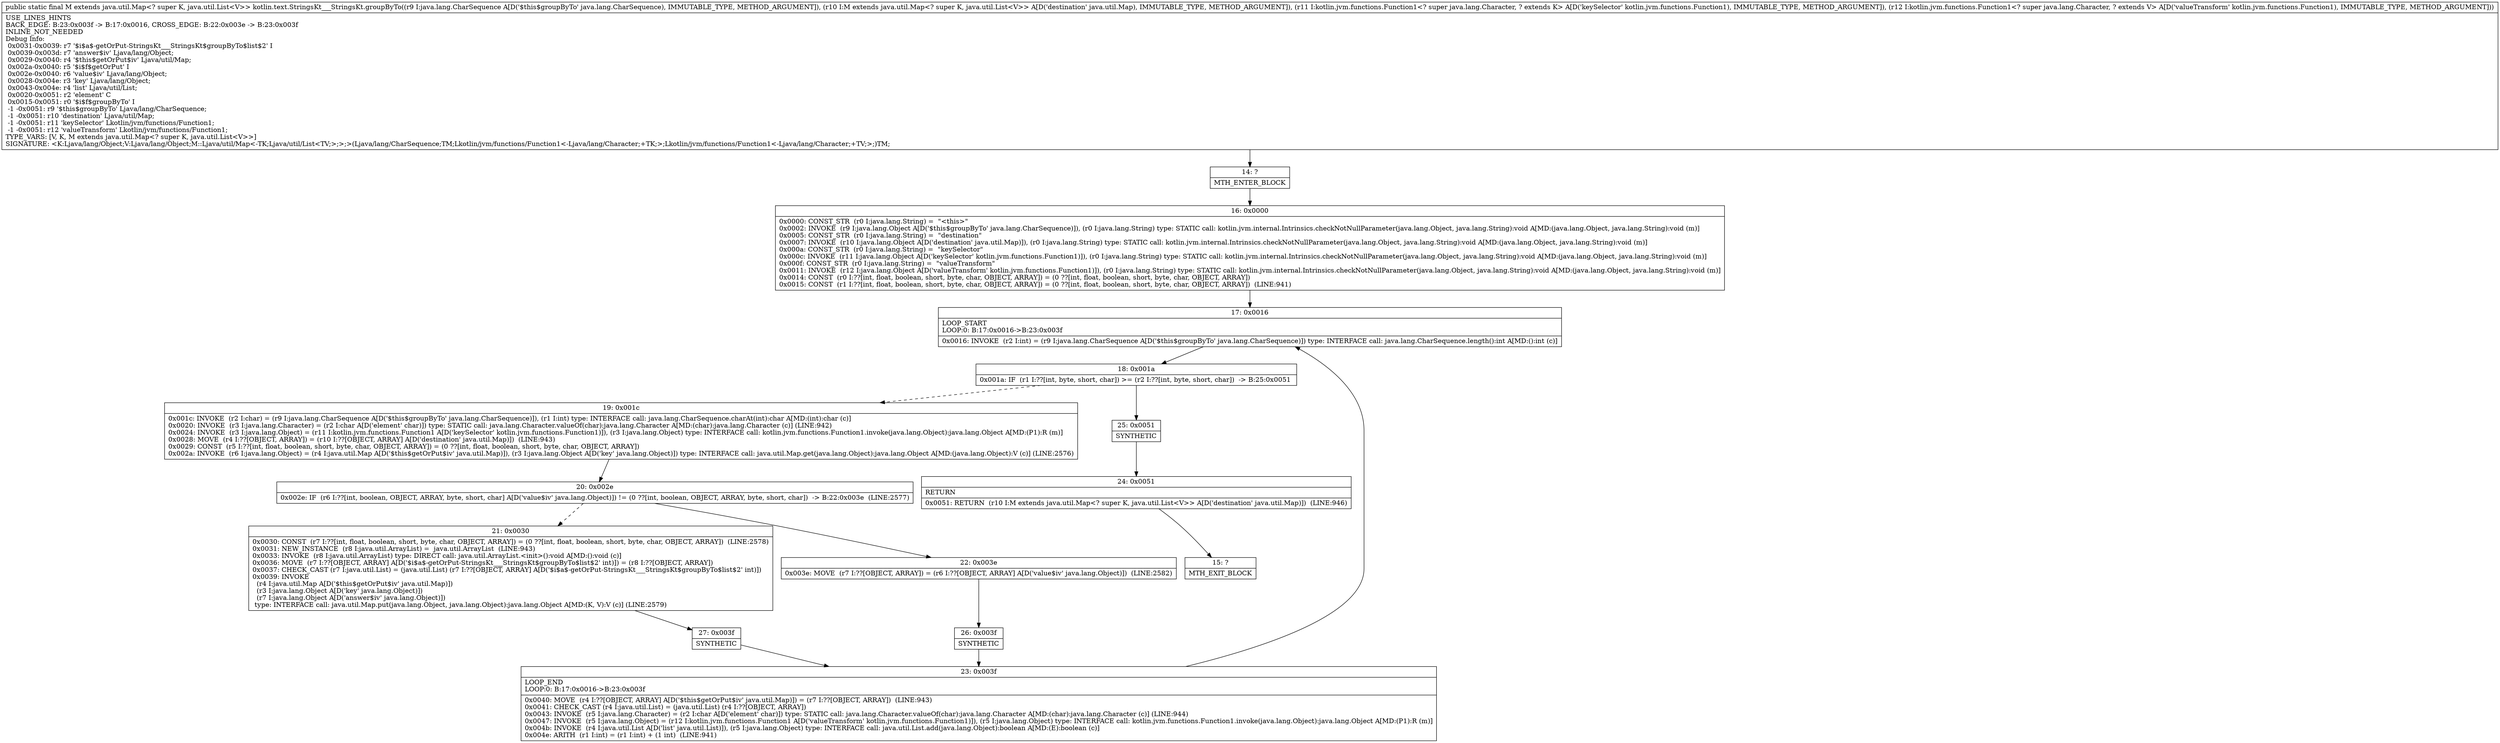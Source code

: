 digraph "CFG forkotlin.text.StringsKt___StringsKt.groupByTo(Ljava\/lang\/CharSequence;Ljava\/util\/Map;Lkotlin\/jvm\/functions\/Function1;Lkotlin\/jvm\/functions\/Function1;)Ljava\/util\/Map;" {
Node_14 [shape=record,label="{14\:\ ?|MTH_ENTER_BLOCK\l}"];
Node_16 [shape=record,label="{16\:\ 0x0000|0x0000: CONST_STR  (r0 I:java.lang.String) =  \"\<this\>\" \l0x0002: INVOKE  (r9 I:java.lang.Object A[D('$this$groupByTo' java.lang.CharSequence)]), (r0 I:java.lang.String) type: STATIC call: kotlin.jvm.internal.Intrinsics.checkNotNullParameter(java.lang.Object, java.lang.String):void A[MD:(java.lang.Object, java.lang.String):void (m)]\l0x0005: CONST_STR  (r0 I:java.lang.String) =  \"destination\" \l0x0007: INVOKE  (r10 I:java.lang.Object A[D('destination' java.util.Map)]), (r0 I:java.lang.String) type: STATIC call: kotlin.jvm.internal.Intrinsics.checkNotNullParameter(java.lang.Object, java.lang.String):void A[MD:(java.lang.Object, java.lang.String):void (m)]\l0x000a: CONST_STR  (r0 I:java.lang.String) =  \"keySelector\" \l0x000c: INVOKE  (r11 I:java.lang.Object A[D('keySelector' kotlin.jvm.functions.Function1)]), (r0 I:java.lang.String) type: STATIC call: kotlin.jvm.internal.Intrinsics.checkNotNullParameter(java.lang.Object, java.lang.String):void A[MD:(java.lang.Object, java.lang.String):void (m)]\l0x000f: CONST_STR  (r0 I:java.lang.String) =  \"valueTransform\" \l0x0011: INVOKE  (r12 I:java.lang.Object A[D('valueTransform' kotlin.jvm.functions.Function1)]), (r0 I:java.lang.String) type: STATIC call: kotlin.jvm.internal.Intrinsics.checkNotNullParameter(java.lang.Object, java.lang.String):void A[MD:(java.lang.Object, java.lang.String):void (m)]\l0x0014: CONST  (r0 I:??[int, float, boolean, short, byte, char, OBJECT, ARRAY]) = (0 ??[int, float, boolean, short, byte, char, OBJECT, ARRAY]) \l0x0015: CONST  (r1 I:??[int, float, boolean, short, byte, char, OBJECT, ARRAY]) = (0 ??[int, float, boolean, short, byte, char, OBJECT, ARRAY])  (LINE:941)\l}"];
Node_17 [shape=record,label="{17\:\ 0x0016|LOOP_START\lLOOP:0: B:17:0x0016\-\>B:23:0x003f\l|0x0016: INVOKE  (r2 I:int) = (r9 I:java.lang.CharSequence A[D('$this$groupByTo' java.lang.CharSequence)]) type: INTERFACE call: java.lang.CharSequence.length():int A[MD:():int (c)]\l}"];
Node_18 [shape=record,label="{18\:\ 0x001a|0x001a: IF  (r1 I:??[int, byte, short, char]) \>= (r2 I:??[int, byte, short, char])  \-\> B:25:0x0051 \l}"];
Node_19 [shape=record,label="{19\:\ 0x001c|0x001c: INVOKE  (r2 I:char) = (r9 I:java.lang.CharSequence A[D('$this$groupByTo' java.lang.CharSequence)]), (r1 I:int) type: INTERFACE call: java.lang.CharSequence.charAt(int):char A[MD:(int):char (c)]\l0x0020: INVOKE  (r3 I:java.lang.Character) = (r2 I:char A[D('element' char)]) type: STATIC call: java.lang.Character.valueOf(char):java.lang.Character A[MD:(char):java.lang.Character (c)] (LINE:942)\l0x0024: INVOKE  (r3 I:java.lang.Object) = (r11 I:kotlin.jvm.functions.Function1 A[D('keySelector' kotlin.jvm.functions.Function1)]), (r3 I:java.lang.Object) type: INTERFACE call: kotlin.jvm.functions.Function1.invoke(java.lang.Object):java.lang.Object A[MD:(P1):R (m)]\l0x0028: MOVE  (r4 I:??[OBJECT, ARRAY]) = (r10 I:??[OBJECT, ARRAY] A[D('destination' java.util.Map)])  (LINE:943)\l0x0029: CONST  (r5 I:??[int, float, boolean, short, byte, char, OBJECT, ARRAY]) = (0 ??[int, float, boolean, short, byte, char, OBJECT, ARRAY]) \l0x002a: INVOKE  (r6 I:java.lang.Object) = (r4 I:java.util.Map A[D('$this$getOrPut$iv' java.util.Map)]), (r3 I:java.lang.Object A[D('key' java.lang.Object)]) type: INTERFACE call: java.util.Map.get(java.lang.Object):java.lang.Object A[MD:(java.lang.Object):V (c)] (LINE:2576)\l}"];
Node_20 [shape=record,label="{20\:\ 0x002e|0x002e: IF  (r6 I:??[int, boolean, OBJECT, ARRAY, byte, short, char] A[D('value$iv' java.lang.Object)]) != (0 ??[int, boolean, OBJECT, ARRAY, byte, short, char])  \-\> B:22:0x003e  (LINE:2577)\l}"];
Node_21 [shape=record,label="{21\:\ 0x0030|0x0030: CONST  (r7 I:??[int, float, boolean, short, byte, char, OBJECT, ARRAY]) = (0 ??[int, float, boolean, short, byte, char, OBJECT, ARRAY])  (LINE:2578)\l0x0031: NEW_INSTANCE  (r8 I:java.util.ArrayList) =  java.util.ArrayList  (LINE:943)\l0x0033: INVOKE  (r8 I:java.util.ArrayList) type: DIRECT call: java.util.ArrayList.\<init\>():void A[MD:():void (c)]\l0x0036: MOVE  (r7 I:??[OBJECT, ARRAY] A[D('$i$a$\-getOrPut\-StringsKt___StringsKt$groupByTo$list$2' int)]) = (r8 I:??[OBJECT, ARRAY]) \l0x0037: CHECK_CAST (r7 I:java.util.List) = (java.util.List) (r7 I:??[OBJECT, ARRAY] A[D('$i$a$\-getOrPut\-StringsKt___StringsKt$groupByTo$list$2' int)]) \l0x0039: INVOKE  \l  (r4 I:java.util.Map A[D('$this$getOrPut$iv' java.util.Map)])\l  (r3 I:java.lang.Object A[D('key' java.lang.Object)])\l  (r7 I:java.lang.Object A[D('answer$iv' java.lang.Object)])\l type: INTERFACE call: java.util.Map.put(java.lang.Object, java.lang.Object):java.lang.Object A[MD:(K, V):V (c)] (LINE:2579)\l}"];
Node_27 [shape=record,label="{27\:\ 0x003f|SYNTHETIC\l}"];
Node_23 [shape=record,label="{23\:\ 0x003f|LOOP_END\lLOOP:0: B:17:0x0016\-\>B:23:0x003f\l|0x0040: MOVE  (r4 I:??[OBJECT, ARRAY] A[D('$this$getOrPut$iv' java.util.Map)]) = (r7 I:??[OBJECT, ARRAY])  (LINE:943)\l0x0041: CHECK_CAST (r4 I:java.util.List) = (java.util.List) (r4 I:??[OBJECT, ARRAY]) \l0x0043: INVOKE  (r5 I:java.lang.Character) = (r2 I:char A[D('element' char)]) type: STATIC call: java.lang.Character.valueOf(char):java.lang.Character A[MD:(char):java.lang.Character (c)] (LINE:944)\l0x0047: INVOKE  (r5 I:java.lang.Object) = (r12 I:kotlin.jvm.functions.Function1 A[D('valueTransform' kotlin.jvm.functions.Function1)]), (r5 I:java.lang.Object) type: INTERFACE call: kotlin.jvm.functions.Function1.invoke(java.lang.Object):java.lang.Object A[MD:(P1):R (m)]\l0x004b: INVOKE  (r4 I:java.util.List A[D('list' java.util.List)]), (r5 I:java.lang.Object) type: INTERFACE call: java.util.List.add(java.lang.Object):boolean A[MD:(E):boolean (c)]\l0x004e: ARITH  (r1 I:int) = (r1 I:int) + (1 int)  (LINE:941)\l}"];
Node_22 [shape=record,label="{22\:\ 0x003e|0x003e: MOVE  (r7 I:??[OBJECT, ARRAY]) = (r6 I:??[OBJECT, ARRAY] A[D('value$iv' java.lang.Object)])  (LINE:2582)\l}"];
Node_26 [shape=record,label="{26\:\ 0x003f|SYNTHETIC\l}"];
Node_25 [shape=record,label="{25\:\ 0x0051|SYNTHETIC\l}"];
Node_24 [shape=record,label="{24\:\ 0x0051|RETURN\l|0x0051: RETURN  (r10 I:M extends java.util.Map\<? super K, java.util.List\<V\>\> A[D('destination' java.util.Map)])  (LINE:946)\l}"];
Node_15 [shape=record,label="{15\:\ ?|MTH_EXIT_BLOCK\l}"];
MethodNode[shape=record,label="{public static final M extends java.util.Map\<? super K, java.util.List\<V\>\> kotlin.text.StringsKt___StringsKt.groupByTo((r9 I:java.lang.CharSequence A[D('$this$groupByTo' java.lang.CharSequence), IMMUTABLE_TYPE, METHOD_ARGUMENT]), (r10 I:M extends java.util.Map\<? super K, java.util.List\<V\>\> A[D('destination' java.util.Map), IMMUTABLE_TYPE, METHOD_ARGUMENT]), (r11 I:kotlin.jvm.functions.Function1\<? super java.lang.Character, ? extends K\> A[D('keySelector' kotlin.jvm.functions.Function1), IMMUTABLE_TYPE, METHOD_ARGUMENT]), (r12 I:kotlin.jvm.functions.Function1\<? super java.lang.Character, ? extends V\> A[D('valueTransform' kotlin.jvm.functions.Function1), IMMUTABLE_TYPE, METHOD_ARGUMENT]))  | USE_LINES_HINTS\lBACK_EDGE: B:23:0x003f \-\> B:17:0x0016, CROSS_EDGE: B:22:0x003e \-\> B:23:0x003f\lINLINE_NOT_NEEDED\lDebug Info:\l  0x0031\-0x0039: r7 '$i$a$\-getOrPut\-StringsKt___StringsKt$groupByTo$list$2' I\l  0x0039\-0x003d: r7 'answer$iv' Ljava\/lang\/Object;\l  0x0029\-0x0040: r4 '$this$getOrPut$iv' Ljava\/util\/Map;\l  0x002a\-0x0040: r5 '$i$f$getOrPut' I\l  0x002e\-0x0040: r6 'value$iv' Ljava\/lang\/Object;\l  0x0028\-0x004e: r3 'key' Ljava\/lang\/Object;\l  0x0043\-0x004e: r4 'list' Ljava\/util\/List;\l  0x0020\-0x0051: r2 'element' C\l  0x0015\-0x0051: r0 '$i$f$groupByTo' I\l  \-1 \-0x0051: r9 '$this$groupByTo' Ljava\/lang\/CharSequence;\l  \-1 \-0x0051: r10 'destination' Ljava\/util\/Map;\l  \-1 \-0x0051: r11 'keySelector' Lkotlin\/jvm\/functions\/Function1;\l  \-1 \-0x0051: r12 'valueTransform' Lkotlin\/jvm\/functions\/Function1;\lTYPE_VARS: [V, K, M extends java.util.Map\<? super K, java.util.List\<V\>\>]\lSIGNATURE: \<K:Ljava\/lang\/Object;V:Ljava\/lang\/Object;M::Ljava\/util\/Map\<\-TK;Ljava\/util\/List\<TV;\>;\>;\>(Ljava\/lang\/CharSequence;TM;Lkotlin\/jvm\/functions\/Function1\<\-Ljava\/lang\/Character;+TK;\>;Lkotlin\/jvm\/functions\/Function1\<\-Ljava\/lang\/Character;+TV;\>;)TM;\l}"];
MethodNode -> Node_14;Node_14 -> Node_16;
Node_16 -> Node_17;
Node_17 -> Node_18;
Node_18 -> Node_19[style=dashed];
Node_18 -> Node_25;
Node_19 -> Node_20;
Node_20 -> Node_21[style=dashed];
Node_20 -> Node_22;
Node_21 -> Node_27;
Node_27 -> Node_23;
Node_23 -> Node_17;
Node_22 -> Node_26;
Node_26 -> Node_23;
Node_25 -> Node_24;
Node_24 -> Node_15;
}

